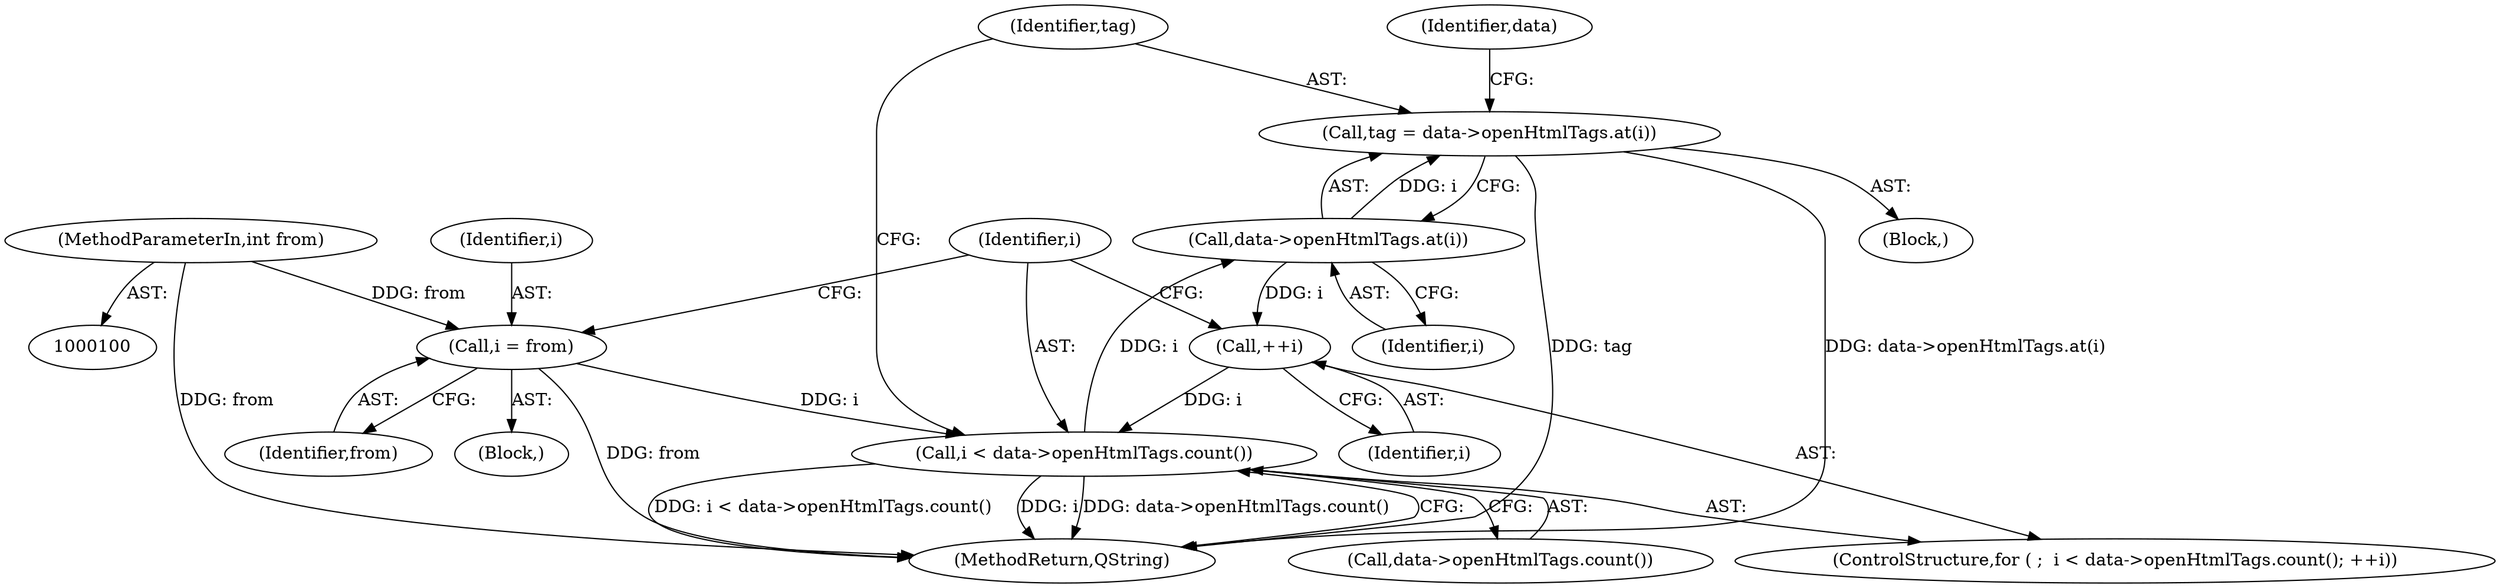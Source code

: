 digraph "1_kde_6a7f59ee1b9dbc6e5cf9e5f3b306504d02b73ef0_0@API" {
"1000117" [label="(Call,tag = data->openHtmlTags.at(i))"];
"1000119" [label="(Call,data->openHtmlTags.at(i))"];
"1000111" [label="(Call,i < data->openHtmlTags.count())"];
"1000107" [label="(Call,i = from)"];
"1000102" [label="(MethodParameterIn,int from)"];
"1000114" [label="(Call,++i)"];
"1000111" [label="(Call,i < data->openHtmlTags.count())"];
"1000107" [label="(Call,i = from)"];
"1000116" [label="(Block,)"];
"1000120" [label="(Identifier,i)"];
"1000123" [label="(Identifier,data)"];
"1000112" [label="(Identifier,i)"];
"1000109" [label="(Identifier,from)"];
"1000108" [label="(Identifier,i)"];
"1000102" [label="(MethodParameterIn,int from)"];
"1000118" [label="(Identifier,tag)"];
"1000117" [label="(Call,tag = data->openHtmlTags.at(i))"];
"1000114" [label="(Call,++i)"];
"1000110" [label="(ControlStructure,for ( ;  i < data->openHtmlTags.count(); ++i))"];
"1000113" [label="(Call,data->openHtmlTags.count())"];
"1000103" [label="(Block,)"];
"1000115" [label="(Identifier,i)"];
"1000138" [label="(MethodReturn,QString)"];
"1000119" [label="(Call,data->openHtmlTags.at(i))"];
"1000117" -> "1000116"  [label="AST: "];
"1000117" -> "1000119"  [label="CFG: "];
"1000118" -> "1000117"  [label="AST: "];
"1000119" -> "1000117"  [label="AST: "];
"1000123" -> "1000117"  [label="CFG: "];
"1000117" -> "1000138"  [label="DDG: tag"];
"1000117" -> "1000138"  [label="DDG: data->openHtmlTags.at(i)"];
"1000119" -> "1000117"  [label="DDG: i"];
"1000119" -> "1000120"  [label="CFG: "];
"1000120" -> "1000119"  [label="AST: "];
"1000119" -> "1000114"  [label="DDG: i"];
"1000111" -> "1000119"  [label="DDG: i"];
"1000111" -> "1000110"  [label="AST: "];
"1000111" -> "1000113"  [label="CFG: "];
"1000112" -> "1000111"  [label="AST: "];
"1000113" -> "1000111"  [label="AST: "];
"1000118" -> "1000111"  [label="CFG: "];
"1000138" -> "1000111"  [label="CFG: "];
"1000111" -> "1000138"  [label="DDG: i < data->openHtmlTags.count()"];
"1000111" -> "1000138"  [label="DDG: i"];
"1000111" -> "1000138"  [label="DDG: data->openHtmlTags.count()"];
"1000107" -> "1000111"  [label="DDG: i"];
"1000114" -> "1000111"  [label="DDG: i"];
"1000107" -> "1000103"  [label="AST: "];
"1000107" -> "1000109"  [label="CFG: "];
"1000108" -> "1000107"  [label="AST: "];
"1000109" -> "1000107"  [label="AST: "];
"1000112" -> "1000107"  [label="CFG: "];
"1000107" -> "1000138"  [label="DDG: from"];
"1000102" -> "1000107"  [label="DDG: from"];
"1000102" -> "1000100"  [label="AST: "];
"1000102" -> "1000138"  [label="DDG: from"];
"1000114" -> "1000110"  [label="AST: "];
"1000114" -> "1000115"  [label="CFG: "];
"1000115" -> "1000114"  [label="AST: "];
"1000112" -> "1000114"  [label="CFG: "];
}

